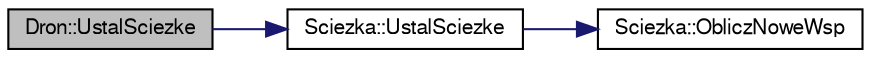 digraph "Dron::UstalSciezke"
{
 // LATEX_PDF_SIZE
  edge [fontname="FreeSans",fontsize="10",labelfontname="FreeSans",labelfontsize="10"];
  node [fontname="FreeSans",fontsize="10",shape=record];
  rankdir="LR";
  Node1 [label="Dron::UstalSciezke",height=0.2,width=0.4,color="black", fillcolor="grey75", style="filled", fontcolor="black",tooltip="Metoda ustalajaca sciezke lotu drona."];
  Node1 -> Node2 [color="midnightblue",fontsize="10",style="solid",fontname="FreeSans"];
  Node2 [label="Sciezka::UstalSciezke",height=0.2,width=0.4,color="black", fillcolor="white", style="filled",URL="$a00166.html#a207ed254ed8af8180d29f20c6c843380",tooltip="Metoda obliczajace punkty sciezki."];
  Node2 -> Node3 [color="midnightblue",fontsize="10",style="solid",fontname="FreeSans"];
  Node3 [label="Sciezka::ObliczNoweWsp",height=0.2,width=0.4,color="black", fillcolor="white", style="filled",URL="$a00166.html#a5452e1e8dbdb8c70dd7893aff35b847d",tooltip="Metoda obliczajace punkt koncowy sciezki."];
}
